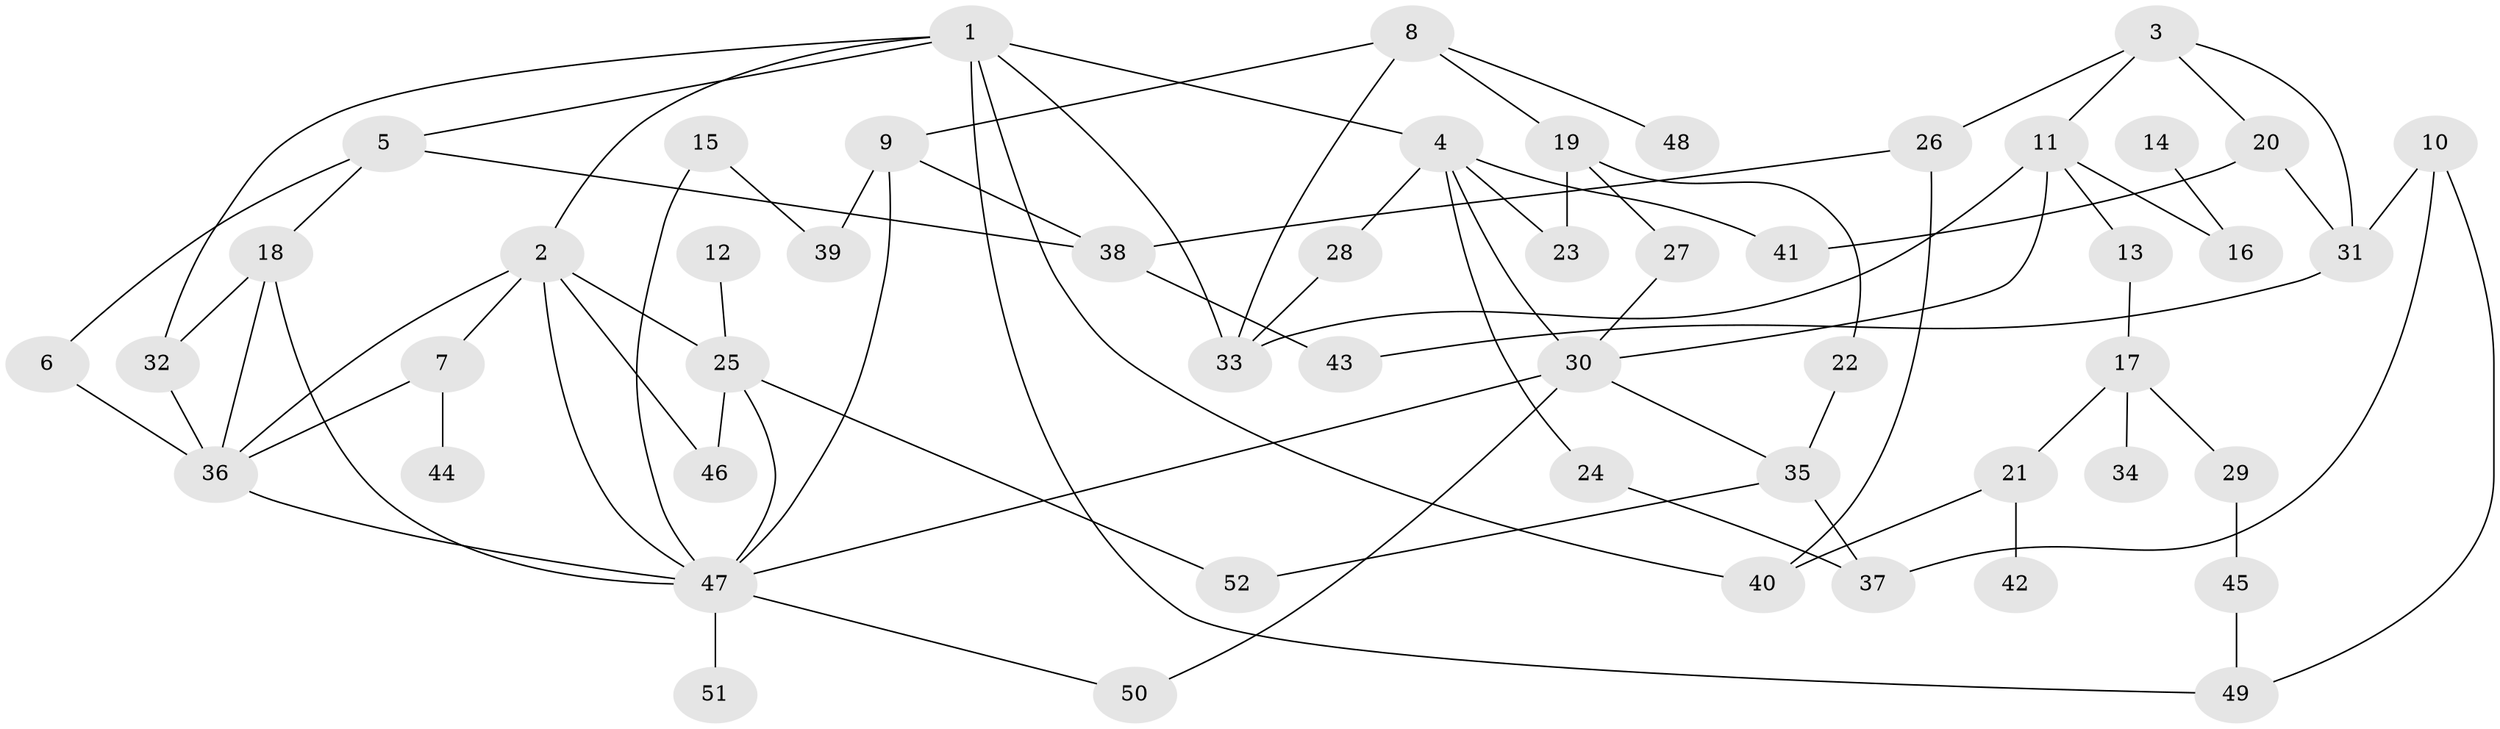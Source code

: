 // original degree distribution, {4: 0.1262135922330097, 8: 0.009708737864077669, 5: 0.11650485436893204, 3: 0.21359223300970873, 2: 0.2815533980582524, 1: 0.2524271844660194}
// Generated by graph-tools (version 1.1) at 2025/00/03/09/25 03:00:58]
// undirected, 52 vertices, 81 edges
graph export_dot {
graph [start="1"]
  node [color=gray90,style=filled];
  1;
  2;
  3;
  4;
  5;
  6;
  7;
  8;
  9;
  10;
  11;
  12;
  13;
  14;
  15;
  16;
  17;
  18;
  19;
  20;
  21;
  22;
  23;
  24;
  25;
  26;
  27;
  28;
  29;
  30;
  31;
  32;
  33;
  34;
  35;
  36;
  37;
  38;
  39;
  40;
  41;
  42;
  43;
  44;
  45;
  46;
  47;
  48;
  49;
  50;
  51;
  52;
  1 -- 2 [weight=1.0];
  1 -- 4 [weight=1.0];
  1 -- 5 [weight=1.0];
  1 -- 32 [weight=1.0];
  1 -- 33 [weight=1.0];
  1 -- 40 [weight=1.0];
  1 -- 49 [weight=1.0];
  2 -- 7 [weight=1.0];
  2 -- 25 [weight=1.0];
  2 -- 36 [weight=1.0];
  2 -- 46 [weight=1.0];
  2 -- 47 [weight=1.0];
  3 -- 11 [weight=1.0];
  3 -- 20 [weight=1.0];
  3 -- 26 [weight=1.0];
  3 -- 31 [weight=1.0];
  4 -- 23 [weight=1.0];
  4 -- 24 [weight=1.0];
  4 -- 28 [weight=1.0];
  4 -- 30 [weight=1.0];
  4 -- 41 [weight=1.0];
  5 -- 6 [weight=1.0];
  5 -- 18 [weight=1.0];
  5 -- 38 [weight=1.0];
  6 -- 36 [weight=1.0];
  7 -- 36 [weight=1.0];
  7 -- 44 [weight=1.0];
  8 -- 9 [weight=1.0];
  8 -- 19 [weight=1.0];
  8 -- 33 [weight=1.0];
  8 -- 48 [weight=1.0];
  9 -- 38 [weight=1.0];
  9 -- 39 [weight=1.0];
  9 -- 47 [weight=1.0];
  10 -- 31 [weight=1.0];
  10 -- 37 [weight=1.0];
  10 -- 49 [weight=1.0];
  11 -- 13 [weight=1.0];
  11 -- 16 [weight=1.0];
  11 -- 30 [weight=1.0];
  11 -- 33 [weight=1.0];
  12 -- 25 [weight=1.0];
  13 -- 17 [weight=1.0];
  14 -- 16 [weight=1.0];
  15 -- 39 [weight=1.0];
  15 -- 47 [weight=1.0];
  17 -- 21 [weight=1.0];
  17 -- 29 [weight=1.0];
  17 -- 34 [weight=1.0];
  18 -- 32 [weight=1.0];
  18 -- 36 [weight=1.0];
  18 -- 47 [weight=1.0];
  19 -- 22 [weight=1.0];
  19 -- 23 [weight=1.0];
  19 -- 27 [weight=1.0];
  20 -- 31 [weight=1.0];
  20 -- 41 [weight=1.0];
  21 -- 40 [weight=1.0];
  21 -- 42 [weight=1.0];
  22 -- 35 [weight=1.0];
  24 -- 37 [weight=1.0];
  25 -- 46 [weight=1.0];
  25 -- 47 [weight=1.0];
  25 -- 52 [weight=1.0];
  26 -- 38 [weight=1.0];
  26 -- 40 [weight=1.0];
  27 -- 30 [weight=1.0];
  28 -- 33 [weight=1.0];
  29 -- 45 [weight=1.0];
  30 -- 35 [weight=1.0];
  30 -- 47 [weight=1.0];
  30 -- 50 [weight=1.0];
  31 -- 43 [weight=1.0];
  32 -- 36 [weight=2.0];
  35 -- 37 [weight=1.0];
  35 -- 52 [weight=1.0];
  36 -- 47 [weight=1.0];
  38 -- 43 [weight=1.0];
  45 -- 49 [weight=1.0];
  47 -- 50 [weight=1.0];
  47 -- 51 [weight=3.0];
}
